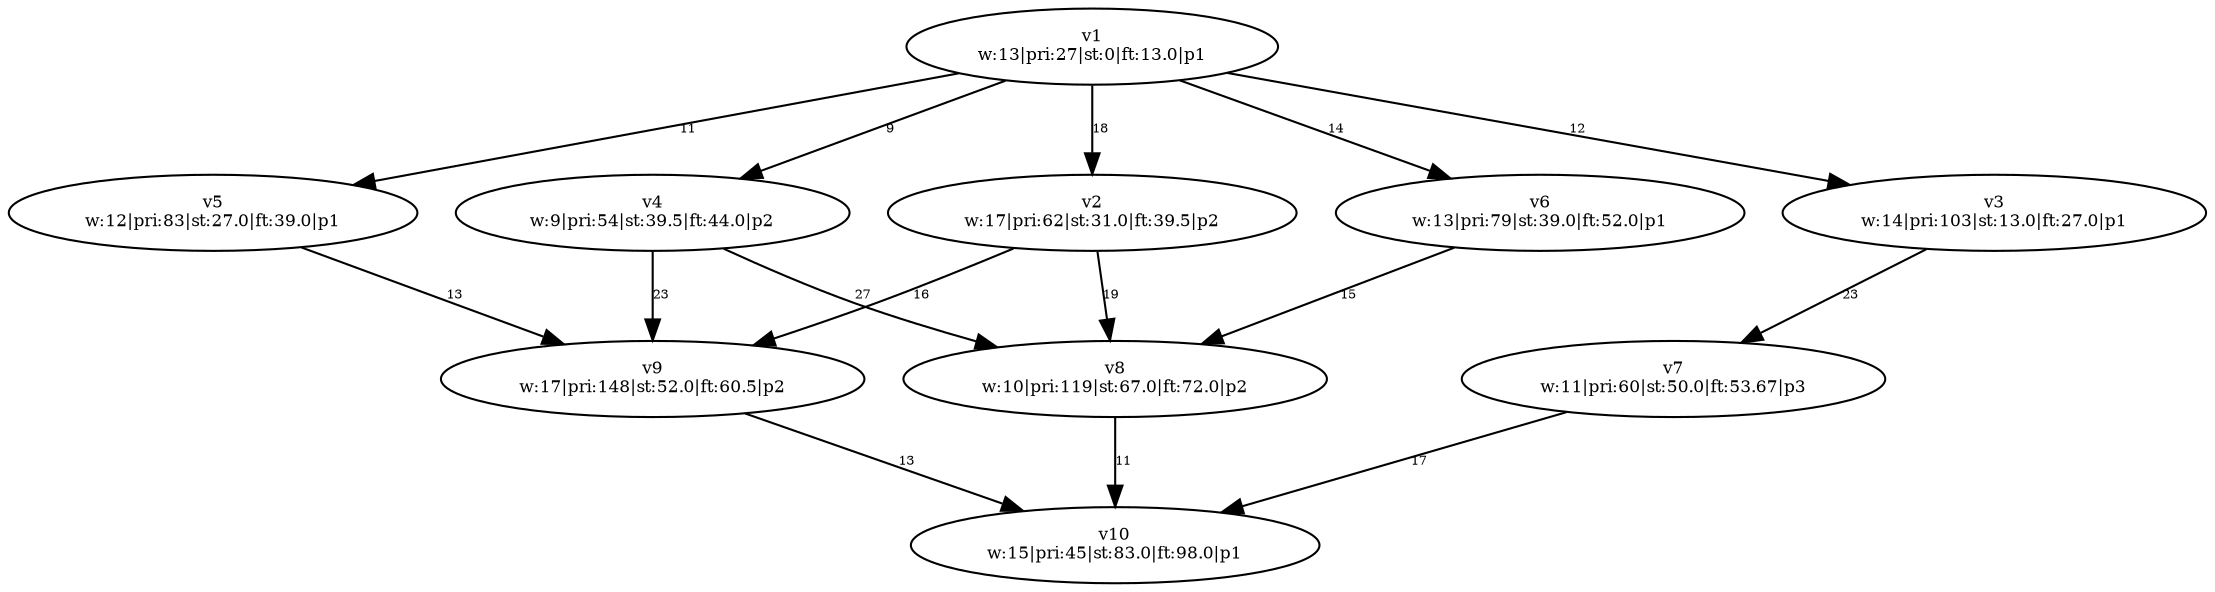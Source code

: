 digraph {
	v1 [label="v1
w:13|pri:27|st:0|ft:13.0|p1" fontsize=8.0]
	v3 [label="v3
w:14|pri:103|st:13.0|ft:27.0|p1" fontsize=8.0]
	v5 [label="v5
w:12|pri:83|st:27.0|ft:39.0|p1" fontsize=8.0]
	v6 [label="v6
w:13|pri:79|st:39.0|ft:52.0|p1" fontsize=8.0]
	v2 [label="v2
w:17|pri:62|st:31.0|ft:39.5|p2" fontsize=8.0]
	v4 [label="v4
w:9|pri:54|st:39.5|ft:44.0|p2" fontsize=8.0]
	v9 [label="v9
w:17|pri:148|st:52.0|ft:60.5|p2" fontsize=8.0]
	v8 [label="v8
w:10|pri:119|st:67.0|ft:72.0|p2" fontsize=8.0]
	v7 [label="v7
w:11|pri:60|st:50.0|ft:53.67|p3" fontsize=8.0]
	v10 [label="v10
w:15|pri:45|st:83.0|ft:98.0|p1" fontsize=8.0]
	v1 -> v2 [label=18 constraint=true fontsize=6.0]
	v1 -> v3 [label=12 constraint=true fontsize=6.0]
	v1 -> v4 [label=9 constraint=true fontsize=6.0]
	v1 -> v5 [label=11 constraint=true fontsize=6.0]
	v1 -> v6 [label=14 constraint=true fontsize=6.0]
	v2 -> v8 [label=19 constraint=true fontsize=6.0]
	v2 -> v9 [label=16 constraint=true fontsize=6.0]
	v3 -> v7 [label=23 constraint=true fontsize=6.0]
	v4 -> v8 [label=27 constraint=true fontsize=6.0]
	v4 -> v9 [label=23 constraint=true fontsize=6.0]
	v5 -> v9 [label=13 constraint=true fontsize=6.0]
	v6 -> v8 [label=15 constraint=true fontsize=6.0]
	v7 -> v10 [label=17 constraint=true fontsize=6.0]
	v8 -> v10 [label=11 constraint=true fontsize=6.0]
	v9 -> v10 [label=13 constraint=true fontsize=6.0]
}
